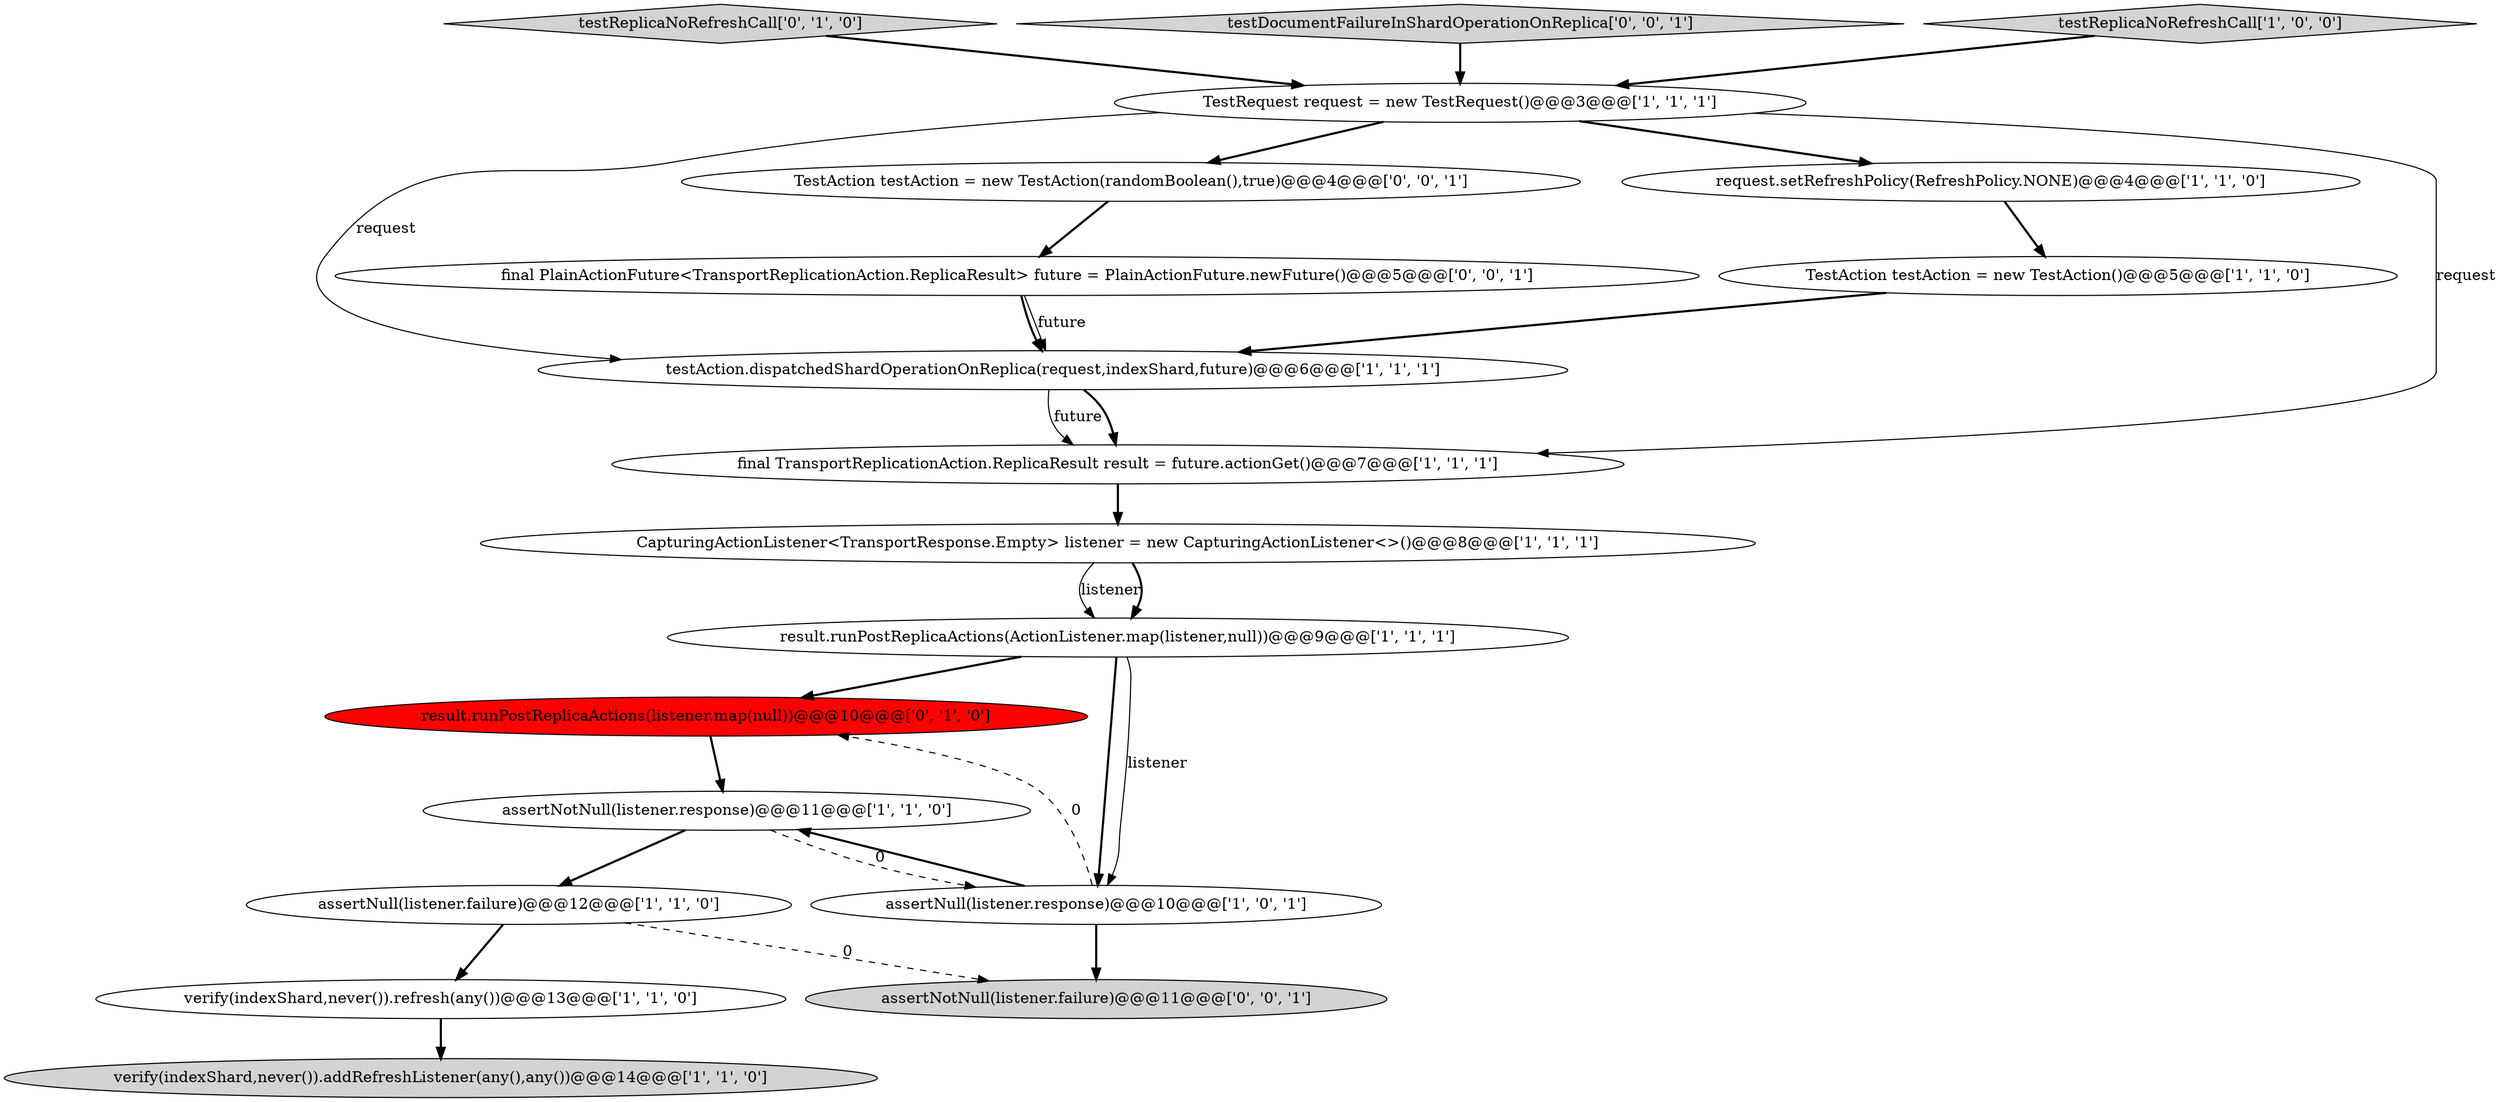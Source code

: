 digraph {
13 [style = filled, label = "testReplicaNoRefreshCall['0', '1', '0']", fillcolor = lightgray, shape = diamond image = "AAA0AAABBB2BBB"];
0 [style = filled, label = "verify(indexShard,never()).refresh(any())@@@13@@@['1', '1', '0']", fillcolor = white, shape = ellipse image = "AAA0AAABBB1BBB"];
5 [style = filled, label = "assertNotNull(listener.response)@@@11@@@['1', '1', '0']", fillcolor = white, shape = ellipse image = "AAA0AAABBB1BBB"];
15 [style = filled, label = "testDocumentFailureInShardOperationOnReplica['0', '0', '1']", fillcolor = lightgray, shape = diamond image = "AAA0AAABBB3BBB"];
3 [style = filled, label = "verify(indexShard,never()).addRefreshListener(any(),any())@@@14@@@['1', '1', '0']", fillcolor = lightgray, shape = ellipse image = "AAA0AAABBB1BBB"];
11 [style = filled, label = "result.runPostReplicaActions(ActionListener.map(listener,null))@@@9@@@['1', '1', '1']", fillcolor = white, shape = ellipse image = "AAA0AAABBB1BBB"];
12 [style = filled, label = "testReplicaNoRefreshCall['1', '0', '0']", fillcolor = lightgray, shape = diamond image = "AAA0AAABBB1BBB"];
2 [style = filled, label = "assertNull(listener.failure)@@@12@@@['1', '1', '0']", fillcolor = white, shape = ellipse image = "AAA0AAABBB1BBB"];
9 [style = filled, label = "TestRequest request = new TestRequest()@@@3@@@['1', '1', '1']", fillcolor = white, shape = ellipse image = "AAA0AAABBB1BBB"];
8 [style = filled, label = "CapturingActionListener<TransportResponse.Empty> listener = new CapturingActionListener<>()@@@8@@@['1', '1', '1']", fillcolor = white, shape = ellipse image = "AAA0AAABBB1BBB"];
16 [style = filled, label = "final PlainActionFuture<TransportReplicationAction.ReplicaResult> future = PlainActionFuture.newFuture()@@@5@@@['0', '0', '1']", fillcolor = white, shape = ellipse image = "AAA0AAABBB3BBB"];
18 [style = filled, label = "assertNotNull(listener.failure)@@@11@@@['0', '0', '1']", fillcolor = lightgray, shape = ellipse image = "AAA0AAABBB3BBB"];
14 [style = filled, label = "result.runPostReplicaActions(listener.map(null))@@@10@@@['0', '1', '0']", fillcolor = red, shape = ellipse image = "AAA1AAABBB2BBB"];
7 [style = filled, label = "testAction.dispatchedShardOperationOnReplica(request,indexShard,future)@@@6@@@['1', '1', '1']", fillcolor = white, shape = ellipse image = "AAA0AAABBB1BBB"];
1 [style = filled, label = "assertNull(listener.response)@@@10@@@['1', '0', '1']", fillcolor = white, shape = ellipse image = "AAA0AAABBB1BBB"];
17 [style = filled, label = "TestAction testAction = new TestAction(randomBoolean(),true)@@@4@@@['0', '0', '1']", fillcolor = white, shape = ellipse image = "AAA0AAABBB3BBB"];
10 [style = filled, label = "request.setRefreshPolicy(RefreshPolicy.NONE)@@@4@@@['1', '1', '0']", fillcolor = white, shape = ellipse image = "AAA0AAABBB1BBB"];
4 [style = filled, label = "TestAction testAction = new TestAction()@@@5@@@['1', '1', '0']", fillcolor = white, shape = ellipse image = "AAA0AAABBB1BBB"];
6 [style = filled, label = "final TransportReplicationAction.ReplicaResult result = future.actionGet()@@@7@@@['1', '1', '1']", fillcolor = white, shape = ellipse image = "AAA0AAABBB1BBB"];
1->5 [style = bold, label=""];
0->3 [style = bold, label=""];
5->1 [style = dashed, label="0"];
8->11 [style = solid, label="listener"];
1->14 [style = dashed, label="0"];
11->14 [style = bold, label=""];
11->1 [style = bold, label=""];
16->7 [style = bold, label=""];
7->6 [style = solid, label="future"];
9->17 [style = bold, label=""];
1->18 [style = bold, label=""];
9->10 [style = bold, label=""];
12->9 [style = bold, label=""];
4->7 [style = bold, label=""];
16->7 [style = solid, label="future"];
5->2 [style = bold, label=""];
2->0 [style = bold, label=""];
9->6 [style = solid, label="request"];
15->9 [style = bold, label=""];
7->6 [style = bold, label=""];
6->8 [style = bold, label=""];
2->18 [style = dashed, label="0"];
10->4 [style = bold, label=""];
9->7 [style = solid, label="request"];
13->9 [style = bold, label=""];
8->11 [style = bold, label=""];
11->1 [style = solid, label="listener"];
17->16 [style = bold, label=""];
14->5 [style = bold, label=""];
}
